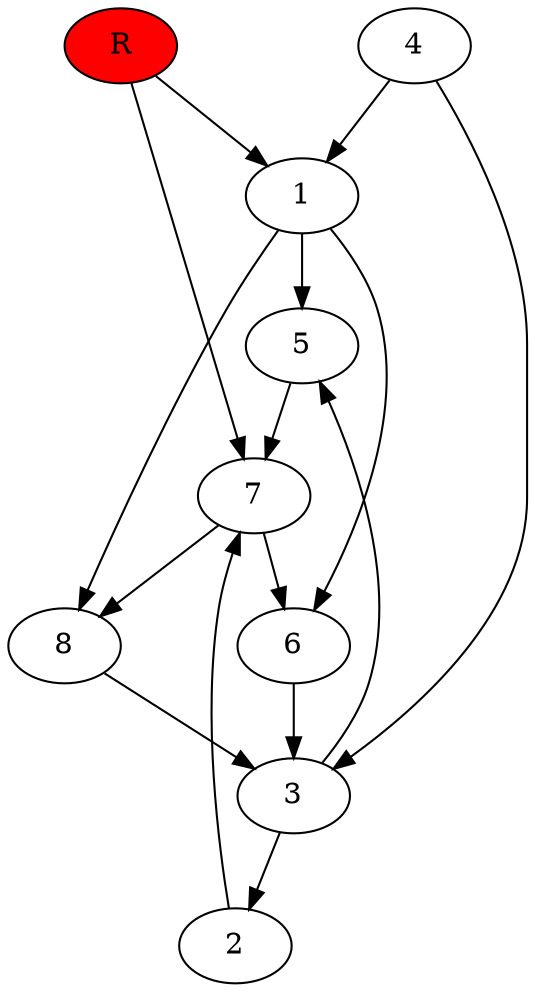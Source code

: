 digraph prb19366 {
	1
	2
	3
	4
	5
	6
	7
	8
	R [fillcolor="#ff0000" style=filled]
	1 -> 5
	1 -> 6
	1 -> 8
	2 -> 7
	3 -> 2
	3 -> 5
	4 -> 1
	4 -> 3
	5 -> 7
	6 -> 3
	7 -> 6
	7 -> 8
	8 -> 3
	R -> 1
	R -> 7
}
